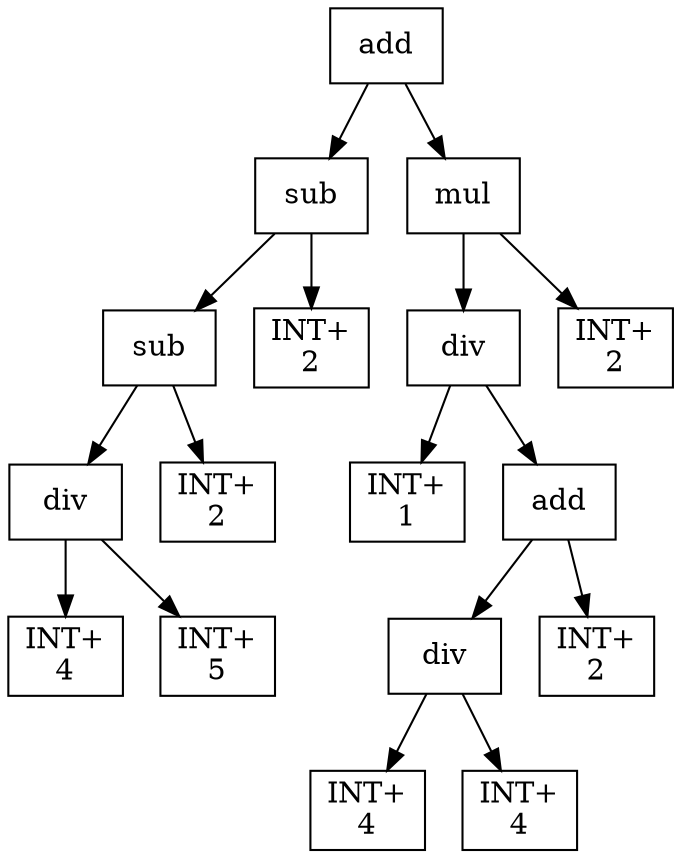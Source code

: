 digraph expr {
  node [shape=box];
  n1 [label="add"];
  n2 [label="sub"];
  n3 [label="sub"];
  n4 [label="div"];
  n5 [label="INT+\n4"];
  n6 [label="INT+\n5"];
  n4 -> n5;
  n4 -> n6;
  n7 [label="INT+\n2"];
  n3 -> n4;
  n3 -> n7;
  n8 [label="INT+\n2"];
  n2 -> n3;
  n2 -> n8;
  n9 [label="mul"];
  n10 [label="div"];
  n11 [label="INT+\n1"];
  n12 [label="add"];
  n13 [label="div"];
  n14 [label="INT+\n4"];
  n15 [label="INT+\n4"];
  n13 -> n14;
  n13 -> n15;
  n16 [label="INT+\n2"];
  n12 -> n13;
  n12 -> n16;
  n10 -> n11;
  n10 -> n12;
  n17 [label="INT+\n2"];
  n9 -> n10;
  n9 -> n17;
  n1 -> n2;
  n1 -> n9;
}